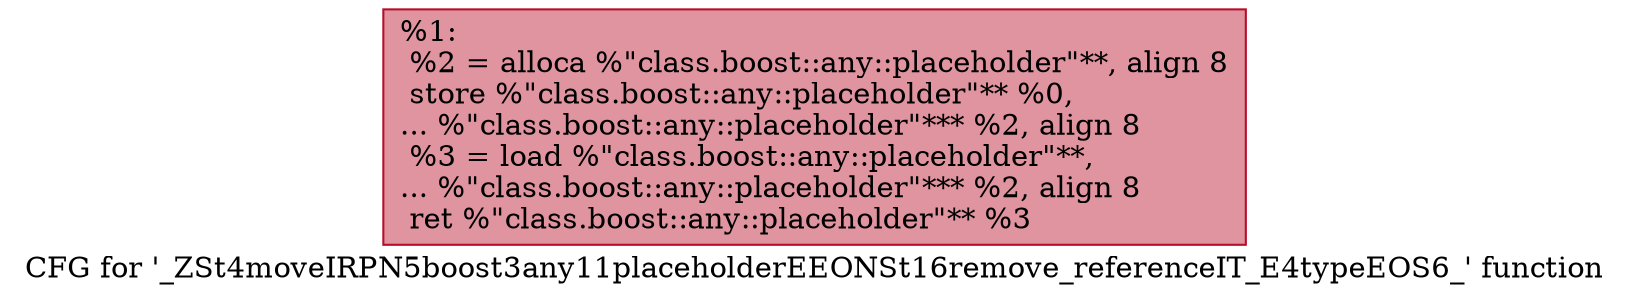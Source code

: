 digraph "CFG for '_ZSt4moveIRPN5boost3any11placeholderEEONSt16remove_referenceIT_E4typeEOS6_' function" {
	label="CFG for '_ZSt4moveIRPN5boost3any11placeholderEEONSt16remove_referenceIT_E4typeEOS6_' function";

	Node0x55dea68b1bb0 [shape=record,color="#b70d28ff", style=filled, fillcolor="#b70d2870",label="{%1:\l  %2 = alloca %\"class.boost::any::placeholder\"**, align 8\l  store %\"class.boost::any::placeholder\"** %0,\l... %\"class.boost::any::placeholder\"*** %2, align 8\l  %3 = load %\"class.boost::any::placeholder\"**,\l... %\"class.boost::any::placeholder\"*** %2, align 8\l  ret %\"class.boost::any::placeholder\"** %3\l}"];
}
